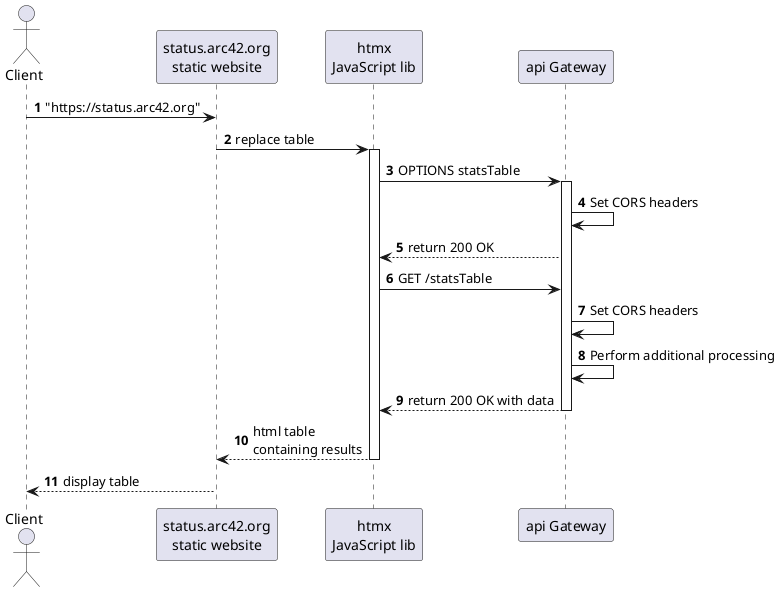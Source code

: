 @startuml
'https://plantuml.com/sequence-diagram

autonumber


actor client as "Client"
participant site as "status.arc42.org\nstatic website"
participant htmx as "htmx\nJavaScript lib"
participant server as "api Gateway"

client -> site : "https://status.arc42.org"
site -> htmx: replace table
activate htmx

htmx -> server: OPTIONS statsTable
activate server
server -> server : Set CORS headers
server --> htmx : return 200 OK

htmx -> server : GET /statsTable
server -> server : Set CORS headers
server -> server : Perform additional processing
server --> htmx : return 200 OK with data
deactivate server
htmx --> site: html table\ncontaining results
deactivate htmx
site --> client: display table
@enduml
